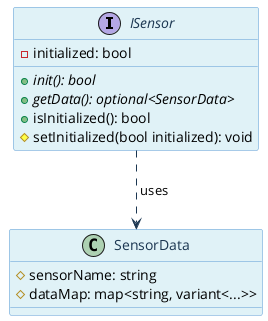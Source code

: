 @startuml Sensors

skinparam DefaultFontName Open Sans
skinparam DefaultFontStyle bold

skinparam ArrowColor #1b3651
skinparam FontColor #1b3651

skinparam class {
    BackgroundColor #E0F2F7
    BorderColor #5B9BD5
    FontColor #1b3651
}

interface ISensor {
    {abstract} + init(): bool
    {abstract} + getData(): optional<SensorData>
    + isInitialized(): bool
    # setInitialized(bool initialized): void
    - initialized: bool
}

class SensorData {
    # sensorName: string
    # dataMap: map<string, variant<...>>
}

' Relationships
ISensor ..> SensorData : " uses"

@enduml